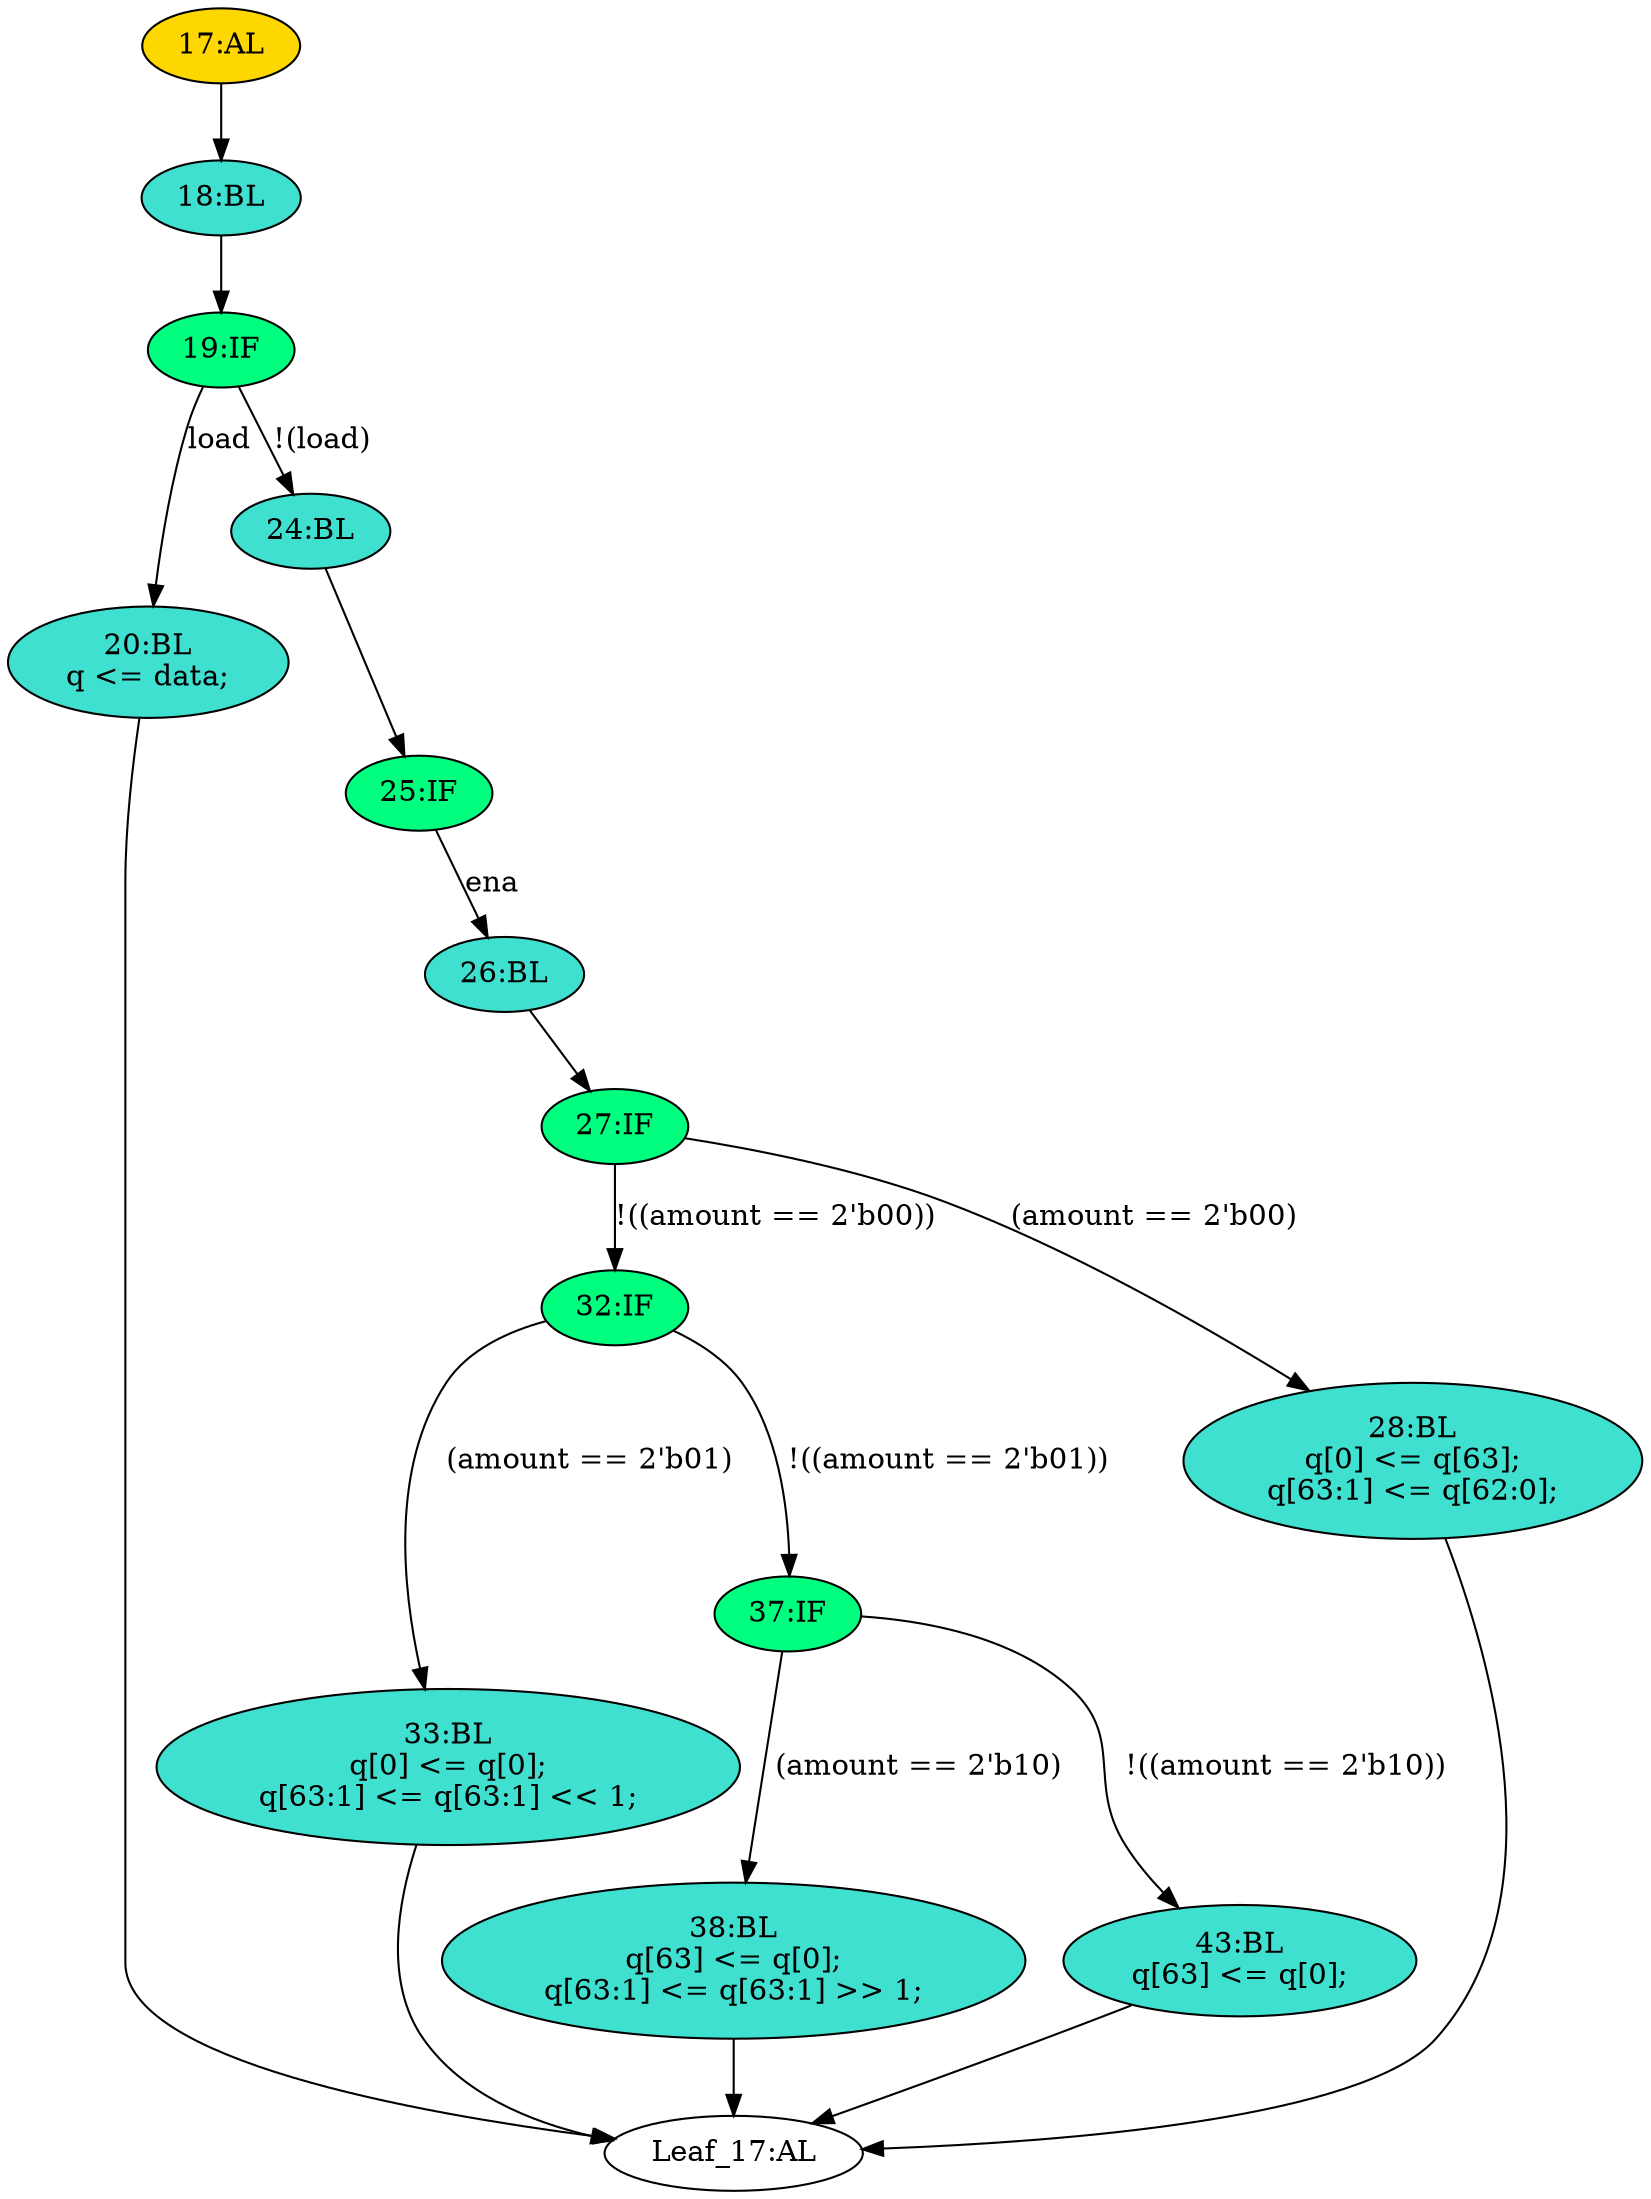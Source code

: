 strict digraph "" {
	node [label="\N"];
	"17:AL"	[ast="<pyverilog.vparser.ast.Always object at 0x7f42330fc110>",
		clk_sens=True,
		fillcolor=gold,
		label="17:AL",
		sens="['clk']",
		statements="[]",
		style=filled,
		typ=Always,
		use_var="['load', 'ena', 'amount', 'data', 'q']"];
	"18:BL"	[ast="<pyverilog.vparser.ast.Block object at 0x7f42354591d0>",
		fillcolor=turquoise,
		label="18:BL",
		statements="[]",
		style=filled,
		typ=Block];
	"17:AL" -> "18:BL"	[cond="[]",
		lineno=None];
	"33:BL"	[ast="<pyverilog.vparser.ast.Block object at 0x7f42348a1990>",
		fillcolor=turquoise,
		label="33:BL
q[0] <= q[0];
q[63:1] <= q[63:1] << 1;",
		statements="[<pyverilog.vparser.ast.NonblockingSubstitution object at 0x7f42348a19d0>, <pyverilog.vparser.ast.NonblockingSubstitution object \
at 0x7f42348a1c10>]",
		style=filled,
		typ=Block];
	"Leaf_17:AL"	[def_var="['q']",
		label="Leaf_17:AL"];
	"33:BL" -> "Leaf_17:AL"	[cond="[]",
		lineno=None];
	"27:IF"	[ast="<pyverilog.vparser.ast.IfStatement object at 0x7f4235192a90>",
		fillcolor=springgreen,
		label="27:IF",
		statements="[]",
		style=filled,
		typ=IfStatement];
	"32:IF"	[ast="<pyverilog.vparser.ast.IfStatement object at 0x7f42348b16d0>",
		fillcolor=springgreen,
		label="32:IF",
		statements="[]",
		style=filled,
		typ=IfStatement];
	"27:IF" -> "32:IF"	[cond="['amount']",
		label="!((amount == 2'b00))",
		lineno=27];
	"28:BL"	[ast="<pyverilog.vparser.ast.Block object at 0x7f423488b050>",
		fillcolor=turquoise,
		label="28:BL
q[0] <= q[63];
q[63:1] <= q[62:0];",
		statements="[<pyverilog.vparser.ast.NonblockingSubstitution object at 0x7f423488b090>, <pyverilog.vparser.ast.NonblockingSubstitution object \
at 0x7f423488b2d0>]",
		style=filled,
		typ=Block];
	"27:IF" -> "28:BL"	[cond="['amount']",
		label="(amount == 2'b00)",
		lineno=27];
	"20:BL"	[ast="<pyverilog.vparser.ast.Block object at 0x7f423488b710>",
		fillcolor=turquoise,
		label="20:BL
q <= data;",
		statements="[<pyverilog.vparser.ast.NonblockingSubstitution object at 0x7f423488b750>]",
		style=filled,
		typ=Block];
	"20:BL" -> "Leaf_17:AL"	[cond="[]",
		lineno=None];
	"37:IF"	[ast="<pyverilog.vparser.ast.IfStatement object at 0x7f42348b1750>",
		fillcolor=springgreen,
		label="37:IF",
		statements="[]",
		style=filled,
		typ=IfStatement];
	"38:BL"	[ast="<pyverilog.vparser.ast.Block object at 0x7f42348a1310>",
		fillcolor=turquoise,
		label="38:BL
q[63] <= q[0];
q[63:1] <= q[63:1] >> 1;",
		statements="[<pyverilog.vparser.ast.NonblockingSubstitution object at 0x7f42348a1350>, <pyverilog.vparser.ast.NonblockingSubstitution object \
at 0x7f42348a1590>]",
		style=filled,
		typ=Block];
	"37:IF" -> "38:BL"	[cond="['amount']",
		label="(amount == 2'b10)",
		lineno=37];
	"43:BL"	[ast="<pyverilog.vparser.ast.Block object at 0x7f42348b1a10>",
		fillcolor=turquoise,
		label="43:BL
q[63] <= q[0];",
		statements="[<pyverilog.vparser.ast.NonblockingSubstitution object at 0x7f42348b1a50>]",
		style=filled,
		typ=Block];
	"37:IF" -> "43:BL"	[cond="['amount']",
		label="!((amount == 2'b10))",
		lineno=37];
	"32:IF" -> "33:BL"	[cond="['amount']",
		label="(amount == 2'b01)",
		lineno=32];
	"32:IF" -> "37:IF"	[cond="['amount']",
		label="!((amount == 2'b01))",
		lineno=32];
	"19:IF"	[ast="<pyverilog.vparser.ast.IfStatement object at 0x7f42351aae90>",
		fillcolor=springgreen,
		label="19:IF",
		statements="[]",
		style=filled,
		typ=IfStatement];
	"19:IF" -> "20:BL"	[cond="['load']",
		label=load,
		lineno=19];
	"24:BL"	[ast="<pyverilog.vparser.ast.Block object at 0x7f4234d98dd0>",
		fillcolor=turquoise,
		label="24:BL",
		statements="[]",
		style=filled,
		typ=Block];
	"19:IF" -> "24:BL"	[cond="['load']",
		label="!(load)",
		lineno=19];
	"26:BL"	[ast="<pyverilog.vparser.ast.Block object at 0x7f4235192f90>",
		fillcolor=turquoise,
		label="26:BL",
		statements="[]",
		style=filled,
		typ=Block];
	"26:BL" -> "27:IF"	[cond="[]",
		lineno=None];
	"18:BL" -> "19:IF"	[cond="[]",
		lineno=None];
	"38:BL" -> "Leaf_17:AL"	[cond="[]",
		lineno=None];
	"25:IF"	[ast="<pyverilog.vparser.ast.IfStatement object at 0x7f4234d98bd0>",
		fillcolor=springgreen,
		label="25:IF",
		statements="[]",
		style=filled,
		typ=IfStatement];
	"25:IF" -> "26:BL"	[cond="['ena']",
		label=ena,
		lineno=25];
	"24:BL" -> "25:IF"	[cond="[]",
		lineno=None];
	"43:BL" -> "Leaf_17:AL"	[cond="[]",
		lineno=None];
	"28:BL" -> "Leaf_17:AL"	[cond="[]",
		lineno=None];
}
